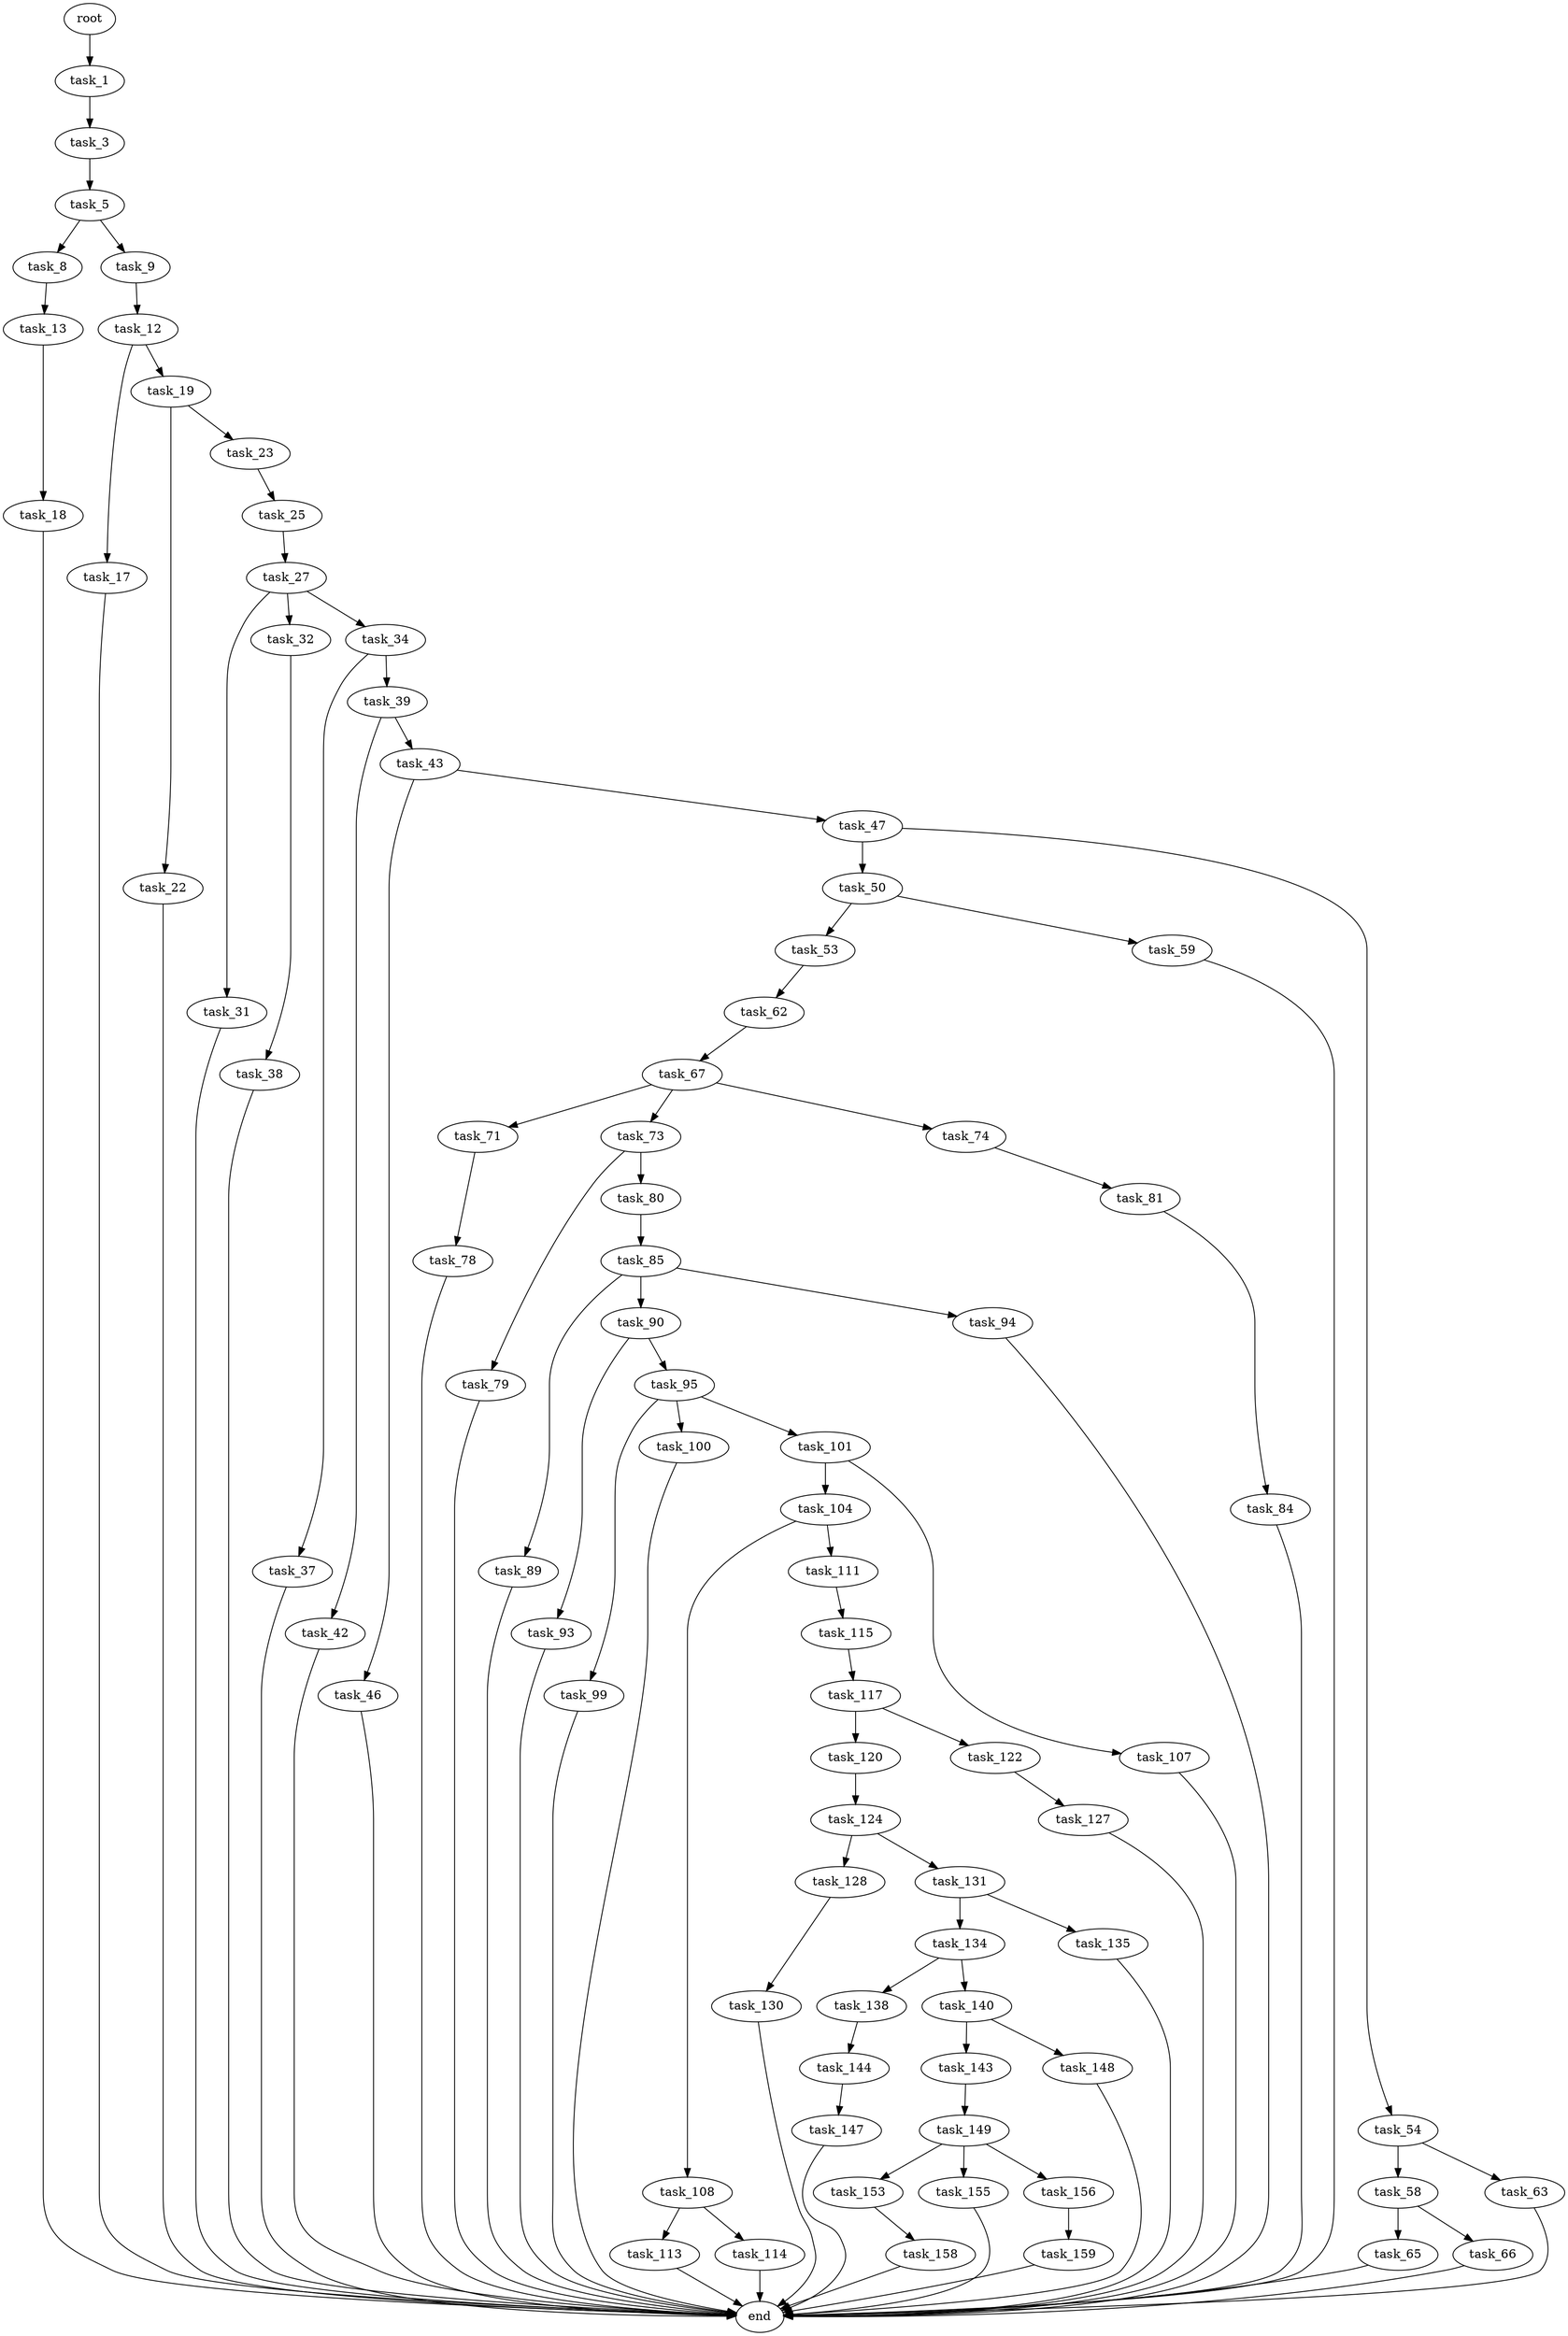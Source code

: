 digraph G {
  root [size="0.000000"];
  task_1 [size="660474948998.000000"];
  task_3 [size="8589934592.000000"];
  task_5 [size="22621175028.000000"];
  task_8 [size="16966932007.000000"];
  task_9 [size="142631588760.000000"];
  task_13 [size="549755813888.000000"];
  task_12 [size="231928233984.000000"];
  task_17 [size="28991029248.000000"];
  task_19 [size="5793155208.000000"];
  task_18 [size="221222349519.000000"];
  end [size="0.000000"];
  task_22 [size="908580726853.000000"];
  task_23 [size="134217728000.000000"];
  task_25 [size="18549495442.000000"];
  task_27 [size="1731433426.000000"];
  task_31 [size="18819825295.000000"];
  task_32 [size="265189500369.000000"];
  task_34 [size="5786818446.000000"];
  task_38 [size="1073741824000.000000"];
  task_37 [size="625871487060.000000"];
  task_39 [size="9446544091.000000"];
  task_42 [size="869841767698.000000"];
  task_43 [size="68719476736.000000"];
  task_46 [size="543287790996.000000"];
  task_47 [size="42589940822.000000"];
  task_50 [size="41587728110.000000"];
  task_54 [size="4222473557.000000"];
  task_53 [size="8589934592.000000"];
  task_59 [size="158546567357.000000"];
  task_62 [size="28991029248.000000"];
  task_58 [size="89266656804.000000"];
  task_63 [size="8589934592.000000"];
  task_65 [size="134217728000.000000"];
  task_66 [size="21643047619.000000"];
  task_67 [size="34262219766.000000"];
  task_71 [size="549755813888.000000"];
  task_73 [size="1971611137.000000"];
  task_74 [size="738315661824.000000"];
  task_78 [size="45527089017.000000"];
  task_79 [size="782757789696.000000"];
  task_80 [size="231928233984.000000"];
  task_81 [size="183675046250.000000"];
  task_85 [size="549755813888.000000"];
  task_84 [size="1361988369.000000"];
  task_89 [size="14523923176.000000"];
  task_90 [size="34944859147.000000"];
  task_94 [size="1529620012.000000"];
  task_93 [size="44681866889.000000"];
  task_95 [size="1320515942.000000"];
  task_99 [size="1881903221.000000"];
  task_100 [size="17006814610.000000"];
  task_101 [size="2840562196.000000"];
  task_104 [size="549755813888.000000"];
  task_107 [size="231928233984.000000"];
  task_108 [size="1073741824000.000000"];
  task_111 [size="485462808195.000000"];
  task_113 [size="368293445632.000000"];
  task_114 [size="92775017462.000000"];
  task_115 [size="45933040088.000000"];
  task_117 [size="1661609281.000000"];
  task_120 [size="948080023.000000"];
  task_122 [size="18798894720.000000"];
  task_124 [size="135439825716.000000"];
  task_127 [size="9871936651.000000"];
  task_128 [size="28991029248.000000"];
  task_131 [size="298782007761.000000"];
  task_130 [size="369176330536.000000"];
  task_134 [size="233014015884.000000"];
  task_135 [size="8589934592.000000"];
  task_138 [size="7684288484.000000"];
  task_140 [size="368293445632.000000"];
  task_144 [size="1073741824000.000000"];
  task_143 [size="782757789696.000000"];
  task_148 [size="325954116092.000000"];
  task_149 [size="58772551689.000000"];
  task_147 [size="368293445632.000000"];
  task_153 [size="24271939197.000000"];
  task_155 [size="320783214215.000000"];
  task_156 [size="33458803427.000000"];
  task_158 [size="231928233984.000000"];
  task_159 [size="25437170481.000000"];

  root -> task_1 [size="1.000000"];
  task_1 -> task_3 [size="838860800.000000"];
  task_3 -> task_5 [size="33554432.000000"];
  task_5 -> task_8 [size="411041792.000000"];
  task_5 -> task_9 [size="411041792.000000"];
  task_8 -> task_13 [size="33554432.000000"];
  task_9 -> task_12 [size="134217728.000000"];
  task_13 -> task_18 [size="536870912.000000"];
  task_12 -> task_17 [size="301989888.000000"];
  task_12 -> task_19 [size="301989888.000000"];
  task_17 -> end [size="1.000000"];
  task_19 -> task_22 [size="134217728.000000"];
  task_19 -> task_23 [size="134217728.000000"];
  task_18 -> end [size="1.000000"];
  task_22 -> end [size="1.000000"];
  task_23 -> task_25 [size="209715200.000000"];
  task_25 -> task_27 [size="679477248.000000"];
  task_27 -> task_31 [size="75497472.000000"];
  task_27 -> task_32 [size="75497472.000000"];
  task_27 -> task_34 [size="75497472.000000"];
  task_31 -> end [size="1.000000"];
  task_32 -> task_38 [size="301989888.000000"];
  task_34 -> task_37 [size="209715200.000000"];
  task_34 -> task_39 [size="209715200.000000"];
  task_38 -> end [size="1.000000"];
  task_37 -> end [size="1.000000"];
  task_39 -> task_42 [size="209715200.000000"];
  task_39 -> task_43 [size="209715200.000000"];
  task_42 -> end [size="1.000000"];
  task_43 -> task_46 [size="134217728.000000"];
  task_43 -> task_47 [size="134217728.000000"];
  task_46 -> end [size="1.000000"];
  task_47 -> task_50 [size="838860800.000000"];
  task_47 -> task_54 [size="838860800.000000"];
  task_50 -> task_53 [size="33554432.000000"];
  task_50 -> task_59 [size="33554432.000000"];
  task_54 -> task_58 [size="134217728.000000"];
  task_54 -> task_63 [size="134217728.000000"];
  task_53 -> task_62 [size="33554432.000000"];
  task_59 -> end [size="1.000000"];
  task_62 -> task_67 [size="75497472.000000"];
  task_58 -> task_65 [size="134217728.000000"];
  task_58 -> task_66 [size="134217728.000000"];
  task_63 -> end [size="1.000000"];
  task_65 -> end [size="1.000000"];
  task_66 -> end [size="1.000000"];
  task_67 -> task_71 [size="33554432.000000"];
  task_67 -> task_73 [size="33554432.000000"];
  task_67 -> task_74 [size="33554432.000000"];
  task_71 -> task_78 [size="536870912.000000"];
  task_73 -> task_79 [size="33554432.000000"];
  task_73 -> task_80 [size="33554432.000000"];
  task_74 -> task_81 [size="536870912.000000"];
  task_78 -> end [size="1.000000"];
  task_79 -> end [size="1.000000"];
  task_80 -> task_85 [size="301989888.000000"];
  task_81 -> task_84 [size="209715200.000000"];
  task_85 -> task_89 [size="536870912.000000"];
  task_85 -> task_90 [size="536870912.000000"];
  task_85 -> task_94 [size="536870912.000000"];
  task_84 -> end [size="1.000000"];
  task_89 -> end [size="1.000000"];
  task_90 -> task_93 [size="33554432.000000"];
  task_90 -> task_95 [size="33554432.000000"];
  task_94 -> end [size="1.000000"];
  task_93 -> end [size="1.000000"];
  task_95 -> task_99 [size="134217728.000000"];
  task_95 -> task_100 [size="134217728.000000"];
  task_95 -> task_101 [size="134217728.000000"];
  task_99 -> end [size="1.000000"];
  task_100 -> end [size="1.000000"];
  task_101 -> task_104 [size="75497472.000000"];
  task_101 -> task_107 [size="75497472.000000"];
  task_104 -> task_108 [size="536870912.000000"];
  task_104 -> task_111 [size="536870912.000000"];
  task_107 -> end [size="1.000000"];
  task_108 -> task_113 [size="838860800.000000"];
  task_108 -> task_114 [size="838860800.000000"];
  task_111 -> task_115 [size="301989888.000000"];
  task_113 -> end [size="1.000000"];
  task_114 -> end [size="1.000000"];
  task_115 -> task_117 [size="838860800.000000"];
  task_117 -> task_120 [size="33554432.000000"];
  task_117 -> task_122 [size="33554432.000000"];
  task_120 -> task_124 [size="75497472.000000"];
  task_122 -> task_127 [size="536870912.000000"];
  task_124 -> task_128 [size="536870912.000000"];
  task_124 -> task_131 [size="536870912.000000"];
  task_127 -> end [size="1.000000"];
  task_128 -> task_130 [size="75497472.000000"];
  task_131 -> task_134 [size="301989888.000000"];
  task_131 -> task_135 [size="301989888.000000"];
  task_130 -> end [size="1.000000"];
  task_134 -> task_138 [size="536870912.000000"];
  task_134 -> task_140 [size="536870912.000000"];
  task_135 -> end [size="1.000000"];
  task_138 -> task_144 [size="134217728.000000"];
  task_140 -> task_143 [size="411041792.000000"];
  task_140 -> task_148 [size="411041792.000000"];
  task_144 -> task_147 [size="838860800.000000"];
  task_143 -> task_149 [size="679477248.000000"];
  task_148 -> end [size="1.000000"];
  task_149 -> task_153 [size="75497472.000000"];
  task_149 -> task_155 [size="75497472.000000"];
  task_149 -> task_156 [size="75497472.000000"];
  task_147 -> end [size="1.000000"];
  task_153 -> task_158 [size="838860800.000000"];
  task_155 -> end [size="1.000000"];
  task_156 -> task_159 [size="679477248.000000"];
  task_158 -> end [size="1.000000"];
  task_159 -> end [size="1.000000"];
}
